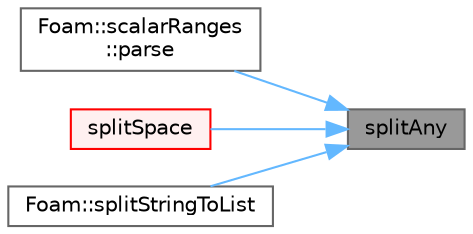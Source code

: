 digraph "splitAny"
{
 // LATEX_PDF_SIZE
  bgcolor="transparent";
  edge [fontname=Helvetica,fontsize=10,labelfontname=Helvetica,labelfontsize=10];
  node [fontname=Helvetica,fontsize=10,shape=box,height=0.2,width=0.4];
  rankdir="RL";
  Node1 [id="Node000001",label="splitAny",height=0.2,width=0.4,color="gray40", fillcolor="grey60", style="filled", fontcolor="black",tooltip=" "];
  Node1 -> Node2 [id="edge1_Node000001_Node000002",dir="back",color="steelblue1",style="solid",tooltip=" "];
  Node2 [id="Node000002",label="Foam::scalarRanges\l::parse",height=0.2,width=0.4,color="grey40", fillcolor="white", style="filled",URL="$classFoam_1_1scalarRanges.html#a24901cd996f9db6edaa1cd3f12a1475f",tooltip=" "];
  Node1 -> Node3 [id="edge2_Node000001_Node000003",dir="back",color="steelblue1",style="solid",tooltip=" "];
  Node3 [id="Node000003",label="splitSpace",height=0.2,width=0.4,color="red", fillcolor="#FFF0F0", style="filled",URL="$namespaceFoam_1_1stringOps.html#a3da45d6a2b942a6caa1193188e7d920b",tooltip=" "];
  Node1 -> Node9 [id="edge3_Node000001_Node000009",dir="back",color="steelblue1",style="solid",tooltip=" "];
  Node9 [id="Node000009",label="Foam::splitStringToList",height=0.2,width=0.4,color="grey40", fillcolor="white", style="filled",URL="$namespaceFoam.html#ab32fed3c0111d6a575d033532c813118",tooltip=" "];
}
